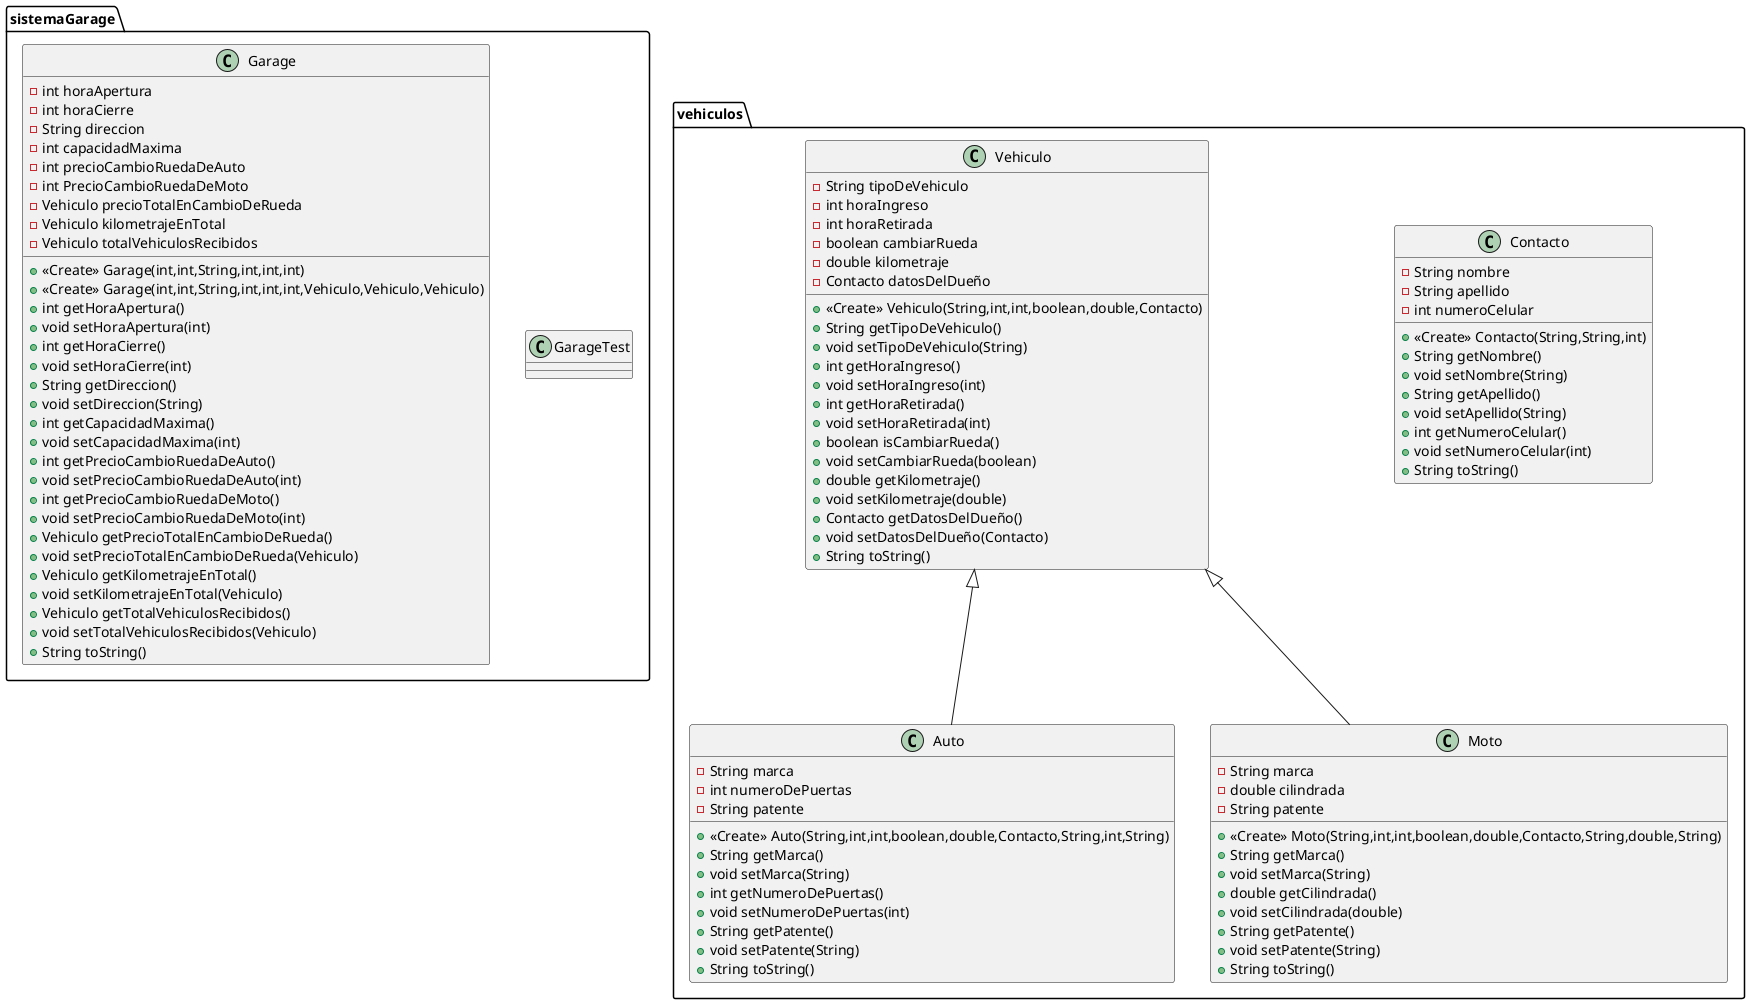 @startuml
class sistemaGarage.GarageTest {
}
class vehiculos.Auto {
- String marca
- int numeroDePuertas
- String patente
+ <<Create>> Auto(String,int,int,boolean,double,Contacto,String,int,String)
+ String getMarca()
+ void setMarca(String)
+ int getNumeroDePuertas()
+ void setNumeroDePuertas(int)
+ String getPatente()
+ void setPatente(String)
+ String toString()
}
class sistemaGarage.Garage {
- int horaApertura
- int horaCierre
- String direccion
- int capacidadMaxima
- int precioCambioRuedaDeAuto
- int PrecioCambioRuedaDeMoto
- Vehiculo precioTotalEnCambioDeRueda
- Vehiculo kilometrajeEnTotal
- Vehiculo totalVehiculosRecibidos
+ <<Create>> Garage(int,int,String,int,int,int)
+ <<Create>> Garage(int,int,String,int,int,int,Vehiculo,Vehiculo,Vehiculo)
+ int getHoraApertura()
+ void setHoraApertura(int)
+ int getHoraCierre()
+ void setHoraCierre(int)
+ String getDireccion()
+ void setDireccion(String)
+ int getCapacidadMaxima()
+ void setCapacidadMaxima(int)
+ int getPrecioCambioRuedaDeAuto()
+ void setPrecioCambioRuedaDeAuto(int)
+ int getPrecioCambioRuedaDeMoto()
+ void setPrecioCambioRuedaDeMoto(int)
+ Vehiculo getPrecioTotalEnCambioDeRueda()
+ void setPrecioTotalEnCambioDeRueda(Vehiculo)
+ Vehiculo getKilometrajeEnTotal()
+ void setKilometrajeEnTotal(Vehiculo)
+ Vehiculo getTotalVehiculosRecibidos()
+ void setTotalVehiculosRecibidos(Vehiculo)
+ String toString()
}
class vehiculos.Contacto {
- String nombre
- String apellido
- int numeroCelular
+ <<Create>> Contacto(String,String,int)
+ String getNombre()
+ void setNombre(String)
+ String getApellido()
+ void setApellido(String)
+ int getNumeroCelular()
+ void setNumeroCelular(int)
+ String toString()
}
class vehiculos.Moto {
- String marca
- double cilindrada
- String patente
+ <<Create>> Moto(String,int,int,boolean,double,Contacto,String,double,String)
+ String getMarca()
+ void setMarca(String)
+ double getCilindrada()
+ void setCilindrada(double)
+ String getPatente()
+ void setPatente(String)
+ String toString()
}
class vehiculos.Vehiculo {
- String tipoDeVehiculo
- int horaIngreso
- int horaRetirada
- boolean cambiarRueda
- double kilometraje
- Contacto datosDelDueño
+ <<Create>> Vehiculo(String,int,int,boolean,double,Contacto)
+ String getTipoDeVehiculo()
+ void setTipoDeVehiculo(String)
+ int getHoraIngreso()
+ void setHoraIngreso(int)
+ int getHoraRetirada()
+ void setHoraRetirada(int)
+ boolean isCambiarRueda()
+ void setCambiarRueda(boolean)
+ double getKilometraje()
+ void setKilometraje(double)
+ Contacto getDatosDelDueño()
+ void setDatosDelDueño(Contacto)
+ String toString()
}


vehiculos.Vehiculo <|-- vehiculos.Auto
vehiculos.Vehiculo <|-- vehiculos.Moto
@enduml